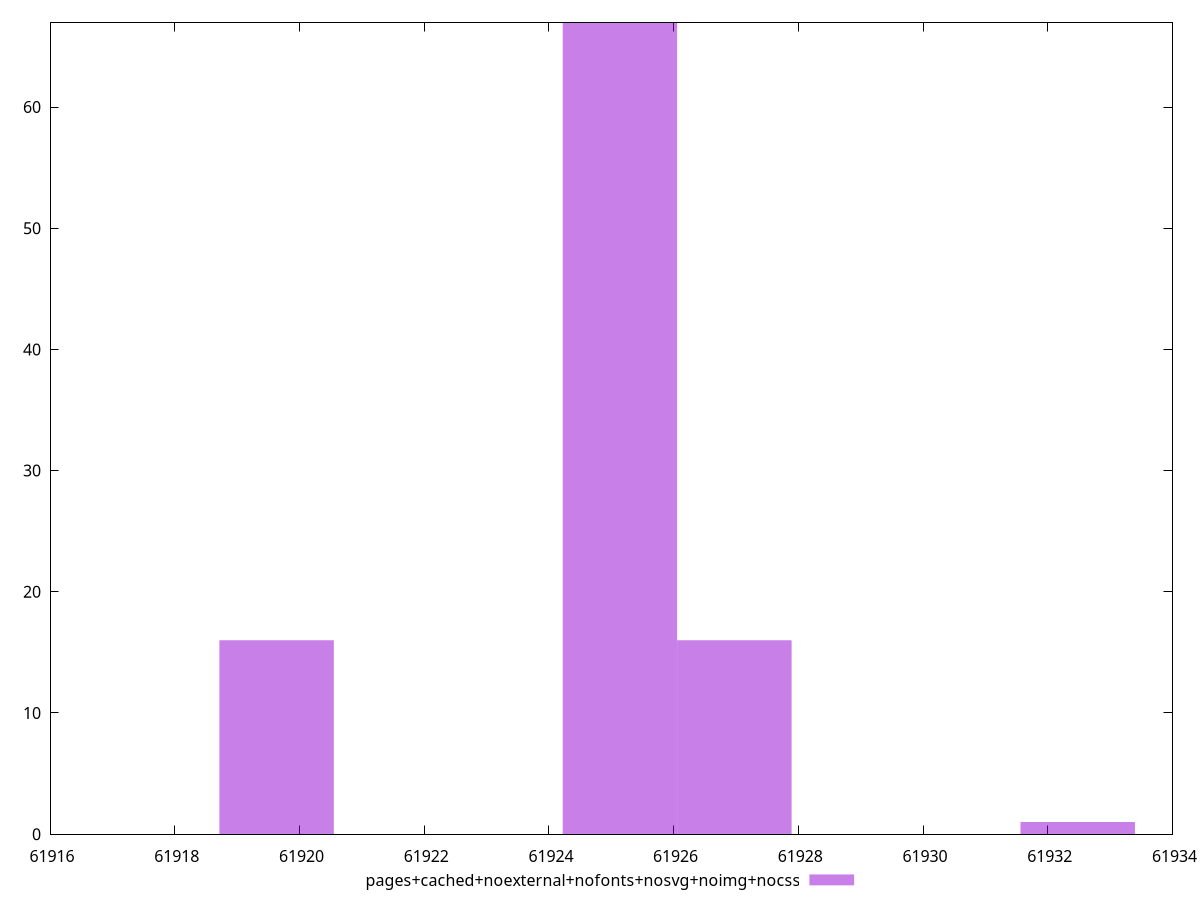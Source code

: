 $_pagesCachedNoexternalNofontsNosvgNoimgNocss <<EOF
61919.633783189376 16
61932.48018023983 1
61925.139381925284 67
61926.97458150392 16
EOF
set key outside below
set terminal pngcairo
set output "report_00005_2020-11-02T22-26-11.212Z/total-byte-weight/pages+cached+noexternal+nofonts+nosvg+noimg+nocss//raw_hist.png"
set yrange [0:67]
set boxwidth 1.8351995786363182
set style fill transparent solid 0.5 noborder
plot $_pagesCachedNoexternalNofontsNosvgNoimgNocss title "pages+cached+noexternal+nofonts+nosvg+noimg+nocss" with boxes ,